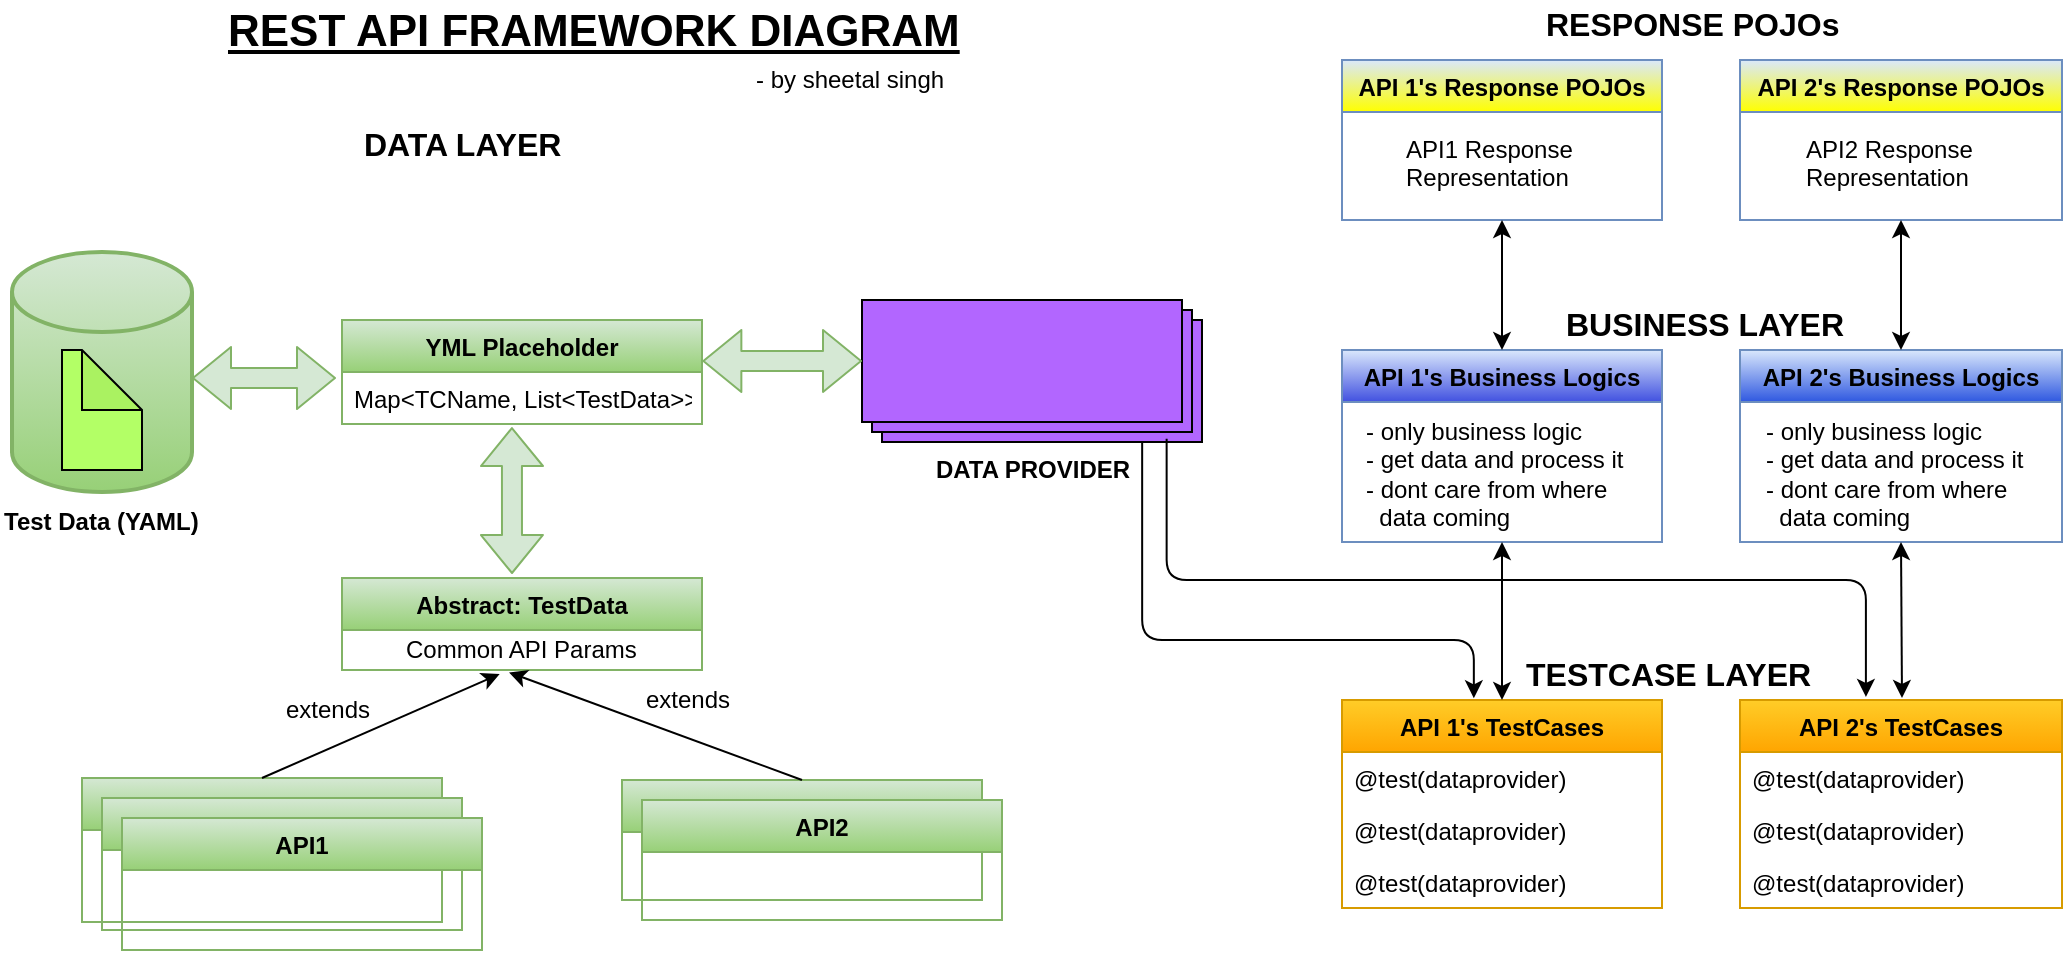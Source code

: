 <mxfile version="11.2.1" type="device" pages="1"><diagram id="SZpWBZrNSqp67JlhAAzo" name="Page-1"><mxGraphModel dx="1038" dy="550" grid="1" gridSize="10" guides="1" tooltips="1" connect="1" arrows="1" fold="1" page="1" pageScale="1" pageWidth="850" pageHeight="1100" math="0" shadow="0"><root><mxCell id="0"/><mxCell id="1" parent="0"/><mxCell id="aJc-wUB0XG0d1cSGUBJK-16" value="" style="strokeWidth=2;html=1;shape=mxgraph.flowchart.database;whiteSpace=wrap;fillColor=#d5e8d4;strokeColor=#82b366;gradientColor=#97d077;" parent="1" vertex="1"><mxGeometry x="15" y="376" width="90" height="120" as="geometry"/></mxCell><mxCell id="aJc-wUB0XG0d1cSGUBJK-21" value="" style="shape=note;whiteSpace=wrap;html=1;backgroundOutline=1;darkOpacity=0.05;fillColor=#B3FF66;" parent="1" vertex="1"><mxGeometry x="40" y="425" width="40" height="60" as="geometry"/></mxCell><mxCell id="aJc-wUB0XG0d1cSGUBJK-32" value="&lt;span style=&quot;font-family: &amp;#34;helvetica&amp;#34; , &amp;#34;arial&amp;#34; , sans-serif ; font-size: 0px&quot;&gt;%3CmxGraphModel%3E%3Croot%3E%3CmxCell%20id%3D%220%22%2F%3E%3CmxCell%20id%3D%221%22%20parent%3D%220%22%2F%3E%3CmxCell%20id%3D%222%22%20value%3D%22POJO%20For%20API1's%26lt%3Bbr%26gt%3BTestData%22%20style%3D%22text%3Bhtml%3D1%3Bresizable%3D0%3Bpoints%3D%5B%5D%3Bautosize%3D1%3Balign%3Dleft%3BverticalAlign%3Dtop%3BspacingTop%3D-4%3B%22%20vertex%3D%221%22%20parent%3D%221%22%3E%3CmxGeometry%20x%3D%22205%22%20y%3D%22405%22%20width%3D%22110%22%20height%3D%2230%22%20as%3D%22geometry%22%2F%3E%3C%2FmxCell%3E%3C%2Froot%3E%3C%2FmxGraphModel%3E&lt;/span&gt;" style="text;html=1;resizable=0;points=[];autosize=1;align=left;verticalAlign=top;spacingTop=-4;" parent="1" vertex="1"><mxGeometry x="234" y="625" width="20" height="20" as="geometry"/></mxCell><mxCell id="aJc-wUB0XG0d1cSGUBJK-38" value="Abstract: TestData" style="swimlane;fontStyle=1;childLayout=stackLayout;horizontal=1;startSize=26;fillColor=#d5e8d4;horizontalStack=0;resizeParent=1;resizeParentMax=0;resizeLast=0;collapsible=1;marginBottom=0;strokeColor=#82b366;gradientColor=#97d077;" parent="1" vertex="1"><mxGeometry x="180" y="539" width="180" height="46" as="geometry"/></mxCell><mxCell id="JmNdHLvtyLfAaEEOePEz-6" value="&amp;nbsp; &amp;nbsp; &amp;nbsp; &amp;nbsp; &amp;nbsp;Common API Params" style="text;html=1;resizable=0;points=[];autosize=1;align=left;verticalAlign=top;spacingTop=-4;" vertex="1" parent="aJc-wUB0XG0d1cSGUBJK-38"><mxGeometry y="26" width="180" height="20" as="geometry"/></mxCell><mxCell id="aJc-wUB0XG0d1cSGUBJK-49" value="YML Placeholder" style="swimlane;fontStyle=1;childLayout=stackLayout;horizontal=1;startSize=26;fillColor=#d5e8d4;horizontalStack=0;resizeParent=1;resizeParentMax=0;resizeLast=0;collapsible=1;marginBottom=0;gradientColor=#97d077;strokeColor=#82b366;" parent="1" vertex="1"><mxGeometry x="180" y="410" width="180" height="52" as="geometry"/></mxCell><mxCell id="aJc-wUB0XG0d1cSGUBJK-50" value="Map&lt;TCName, List&lt;TestData&gt;&gt;" style="text;strokeColor=none;fillColor=none;align=left;verticalAlign=top;spacingLeft=4;spacingRight=4;overflow=hidden;rotatable=0;points=[[0,0.5],[1,0.5]];portConstraint=eastwest;" parent="aJc-wUB0XG0d1cSGUBJK-49" vertex="1"><mxGeometry y="26" width="180" height="26" as="geometry"/></mxCell><mxCell id="aJc-wUB0XG0d1cSGUBJK-55" value="API 1's TestCases" style="swimlane;fontStyle=1;childLayout=stackLayout;horizontal=1;startSize=26;fillColor=#ffcd28;horizontalStack=0;resizeParent=1;resizeParentMax=0;resizeLast=0;collapsible=1;marginBottom=0;strokeColor=#d79b00;gradientColor=#ffa500;" parent="1" vertex="1"><mxGeometry x="680" y="600" width="160" height="104" as="geometry"/></mxCell><mxCell id="aJc-wUB0XG0d1cSGUBJK-56" value="@test(dataprovider)" style="text;strokeColor=none;fillColor=none;align=left;verticalAlign=top;spacingLeft=4;spacingRight=4;overflow=hidden;rotatable=0;points=[[0,0.5],[1,0.5]];portConstraint=eastwest;" parent="aJc-wUB0XG0d1cSGUBJK-55" vertex="1"><mxGeometry y="26" width="160" height="26" as="geometry"/></mxCell><mxCell id="aJc-wUB0XG0d1cSGUBJK-57" value="@test(dataprovider)" style="text;strokeColor=none;fillColor=none;align=left;verticalAlign=top;spacingLeft=4;spacingRight=4;overflow=hidden;rotatable=0;points=[[0,0.5],[1,0.5]];portConstraint=eastwest;" parent="aJc-wUB0XG0d1cSGUBJK-55" vertex="1"><mxGeometry y="52" width="160" height="26" as="geometry"/></mxCell><mxCell id="aJc-wUB0XG0d1cSGUBJK-58" value="@test(dataprovider)" style="text;strokeColor=none;fillColor=none;align=left;verticalAlign=top;spacingLeft=4;spacingRight=4;overflow=hidden;rotatable=0;points=[[0,0.5],[1,0.5]];portConstraint=eastwest;" parent="aJc-wUB0XG0d1cSGUBJK-55" vertex="1"><mxGeometry y="78" width="160" height="26" as="geometry"/></mxCell><mxCell id="aJc-wUB0XG0d1cSGUBJK-59" value="API 2's TestCases" style="swimlane;fontStyle=1;childLayout=stackLayout;horizontal=1;startSize=26;fillColor=#ffcd28;horizontalStack=0;resizeParent=1;resizeParentMax=0;resizeLast=0;collapsible=1;marginBottom=0;gradientColor=#ffa500;strokeColor=#d79b00;" parent="1" vertex="1"><mxGeometry x="879" y="600" width="161" height="104" as="geometry"/></mxCell><mxCell id="aJc-wUB0XG0d1cSGUBJK-60" value="@test(dataprovider)" style="text;strokeColor=none;fillColor=none;align=left;verticalAlign=top;spacingLeft=4;spacingRight=4;overflow=hidden;rotatable=0;points=[[0,0.5],[1,0.5]];portConstraint=eastwest;" parent="aJc-wUB0XG0d1cSGUBJK-59" vertex="1"><mxGeometry y="26" width="161" height="26" as="geometry"/></mxCell><mxCell id="aJc-wUB0XG0d1cSGUBJK-61" value="@test(dataprovider)" style="text;strokeColor=none;fillColor=none;align=left;verticalAlign=top;spacingLeft=4;spacingRight=4;overflow=hidden;rotatable=0;points=[[0,0.5],[1,0.5]];portConstraint=eastwest;" parent="aJc-wUB0XG0d1cSGUBJK-59" vertex="1"><mxGeometry y="52" width="161" height="26" as="geometry"/></mxCell><mxCell id="aJc-wUB0XG0d1cSGUBJK-62" value="@test(dataprovider)" style="text;strokeColor=none;fillColor=none;align=left;verticalAlign=top;spacingLeft=4;spacingRight=4;overflow=hidden;rotatable=0;points=[[0,0.5],[1,0.5]];portConstraint=eastwest;" parent="aJc-wUB0XG0d1cSGUBJK-59" vertex="1"><mxGeometry y="78" width="161" height="26" as="geometry"/></mxCell><mxCell id="aJc-wUB0XG0d1cSGUBJK-82" style="edgeStyle=orthogonalEdgeStyle;rounded=0;orthogonalLoop=1;jettySize=auto;html=1;" parent="1" edge="1"><mxGeometry relative="1" as="geometry"><mxPoint x="750" y="560" as="targetPoint"/><mxPoint x="750" y="560" as="sourcePoint"/></mxGeometry></mxCell><mxCell id="aJc-wUB0XG0d1cSGUBJK-65" value="&lt;b&gt;DATA PROVIDER&lt;/b&gt;" style="verticalLabelPosition=bottom;verticalAlign=top;html=1;shape=mxgraph.basic.layered_rect;dx=10;outlineConnect=0;strokeColor=#000000;fillColor=#B266FF;gradientColor=none;" parent="1" vertex="1"><mxGeometry x="440" y="400" width="170" height="71" as="geometry"/></mxCell><mxCell id="aJc-wUB0XG0d1cSGUBJK-70" value="API 1's Business Logics" style="swimlane;fontStyle=1;childLayout=stackLayout;horizontal=1;startSize=26;fillColor=#dae8fc;horizontalStack=0;resizeParent=1;resizeParentMax=0;resizeLast=0;collapsible=1;marginBottom=0;strokeColor=#6c8ebf;gradientColor=#4151E0;" parent="1" vertex="1"><mxGeometry x="680" y="425" width="160" height="96" as="geometry"/></mxCell><mxCell id="aJc-wUB0XG0d1cSGUBJK-74" value="API 2's Business Logics" style="swimlane;fontStyle=1;childLayout=stackLayout;horizontal=1;startSize=26;fillColor=#dae8fc;horizontalStack=0;resizeParent=1;resizeParentMax=0;resizeLast=0;collapsible=1;marginBottom=0;strokeColor=#6c8ebf;gradientColor=#2F58E0;" parent="1" vertex="1"><mxGeometry x="879" y="425" width="161" height="96" as="geometry"/></mxCell><mxCell id="aJc-wUB0XG0d1cSGUBJK-85" value="&lt;b&gt;&lt;font style=&quot;font-size: 16px&quot;&gt;BUSINESS LAYER&lt;/font&gt;&lt;/b&gt;" style="text;html=1;resizable=0;points=[];autosize=1;align=left;verticalAlign=top;spacingTop=-4;" parent="1" vertex="1"><mxGeometry x="790" y="400" width="150" height="20" as="geometry"/></mxCell><mxCell id="aJc-wUB0XG0d1cSGUBJK-86" value="&lt;b&gt;&lt;font style=&quot;font-size: 16px&quot;&gt;DATA LAYER&lt;/font&gt;&lt;/b&gt;" style="text;html=1;resizable=0;points=[];autosize=1;align=left;verticalAlign=top;spacingTop=-4;" parent="1" vertex="1"><mxGeometry x="189" y="310" width="110" height="20" as="geometry"/></mxCell><mxCell id="aJc-wUB0XG0d1cSGUBJK-87" value="&lt;b&gt;&lt;font style=&quot;font-size: 16px&quot;&gt;TESTCASE LAYER&lt;/font&gt;&lt;/b&gt;" style="text;html=1;resizable=0;points=[];autosize=1;align=left;verticalAlign=top;spacingTop=-4;" parent="1" vertex="1"><mxGeometry x="770" y="575" width="160" height="20" as="geometry"/></mxCell><mxCell id="aJc-wUB0XG0d1cSGUBJK-88" value="API 1's Response POJOs" style="swimlane;fontStyle=1;childLayout=stackLayout;horizontal=1;startSize=26;fillColor=#dae8fc;horizontalStack=0;resizeParent=1;resizeParentMax=0;resizeLast=0;collapsible=1;marginBottom=0;strokeColor=#6c8ebf;gradientColor=#FFFF00;" parent="1" vertex="1"><mxGeometry x="680" y="280" width="160" height="80" as="geometry"/></mxCell><mxCell id="aJc-wUB0XG0d1cSGUBJK-89" value="API 2's Response POJOs" style="swimlane;fontStyle=1;childLayout=stackLayout;horizontal=1;startSize=26;fillColor=#dae8fc;horizontalStack=0;resizeParent=1;resizeParentMax=0;resizeLast=0;collapsible=1;marginBottom=0;strokeColor=#6c8ebf;gradientColor=#FFFF00;" parent="1" vertex="1"><mxGeometry x="879" y="280" width="161" height="80" as="geometry"/></mxCell><mxCell id="aJc-wUB0XG0d1cSGUBJK-90" value="&lt;b&gt;&lt;font style=&quot;font-size: 16px&quot;&gt;RESPONSE POJOs&lt;/font&gt;&lt;/b&gt;" style="text;html=1;resizable=0;points=[];autosize=1;align=left;verticalAlign=top;spacingTop=-4;" parent="1" vertex="1"><mxGeometry x="780" y="250" width="160" height="20" as="geometry"/></mxCell><mxCell id="aJc-wUB0XG0d1cSGUBJK-93" value="" style="endArrow=classic;startArrow=classic;html=1;exitX=0.5;exitY=0;exitDx=0;exitDy=0;entryX=0.5;entryY=1;entryDx=0;entryDy=0;" parent="1" source="aJc-wUB0XG0d1cSGUBJK-70" target="aJc-wUB0XG0d1cSGUBJK-88" edge="1"><mxGeometry width="50" height="50" relative="1" as="geometry"><mxPoint x="615" y="409.5" as="sourcePoint"/><mxPoint x="665" y="359.5" as="targetPoint"/></mxGeometry></mxCell><mxCell id="aJc-wUB0XG0d1cSGUBJK-94" value="" style="endArrow=classic;startArrow=classic;html=1;entryX=0.5;entryY=1;entryDx=0;entryDy=0;" parent="1" source="aJc-wUB0XG0d1cSGUBJK-74" target="aJc-wUB0XG0d1cSGUBJK-89" edge="1"><mxGeometry width="50" height="50" relative="1" as="geometry"><mxPoint x="770" y="435" as="sourcePoint"/><mxPoint x="960" y="390" as="targetPoint"/></mxGeometry></mxCell><mxCell id="aJc-wUB0XG0d1cSGUBJK-95" value="" style="edgeStyle=elbowEdgeStyle;elbow=vertical;endArrow=classic;html=1;entryX=0.391;entryY=-0.015;entryDx=0;entryDy=0;exitX=0.896;exitY=0.977;exitDx=0;exitDy=0;exitPerimeter=0;entryPerimeter=0;" parent="1" source="aJc-wUB0XG0d1cSGUBJK-65" target="aJc-wUB0XG0d1cSGUBJK-59" edge="1"><mxGeometry width="50" height="50" relative="1" as="geometry"><mxPoint x="640" y="570" as="sourcePoint"/><mxPoint x="504" y="500" as="targetPoint"/><Array as="points"><mxPoint x="620" y="540"/><mxPoint x="780" y="570"/></Array></mxGeometry></mxCell><mxCell id="aJc-wUB0XG0d1cSGUBJK-96" value="" style="edgeStyle=elbowEdgeStyle;elbow=vertical;endArrow=classic;html=1;entryX=0.412;entryY=-0.008;entryDx=0;entryDy=0;entryPerimeter=0;exitX=0.824;exitY=1;exitDx=0;exitDy=0;exitPerimeter=0;" parent="1" source="aJc-wUB0XG0d1cSGUBJK-65" target="aJc-wUB0XG0d1cSGUBJK-55" edge="1"><mxGeometry width="50" height="50" relative="1" as="geometry"><mxPoint x="642" y="568" as="sourcePoint"/><mxPoint x="970" y="610" as="targetPoint"/><Array as="points"><mxPoint x="620" y="570"/><mxPoint x="680" y="590"/></Array></mxGeometry></mxCell><mxCell id="aJc-wUB0XG0d1cSGUBJK-97" value="" style="endArrow=classic;startArrow=classic;html=1;entryX=0.5;entryY=1;entryDx=0;entryDy=0;" parent="1" target="aJc-wUB0XG0d1cSGUBJK-74" edge="1"><mxGeometry width="50" height="50" relative="1" as="geometry"><mxPoint x="960" y="599" as="sourcePoint"/><mxPoint x="980" y="530" as="targetPoint"/></mxGeometry></mxCell><mxCell id="aJc-wUB0XG0d1cSGUBJK-99" value="" style="endArrow=classic;startArrow=classic;html=1;entryX=0.5;entryY=1;entryDx=0;entryDy=0;exitX=0.5;exitY=0;exitDx=0;exitDy=0;" parent="1" source="aJc-wUB0XG0d1cSGUBJK-55" target="aJc-wUB0XG0d1cSGUBJK-70" edge="1"><mxGeometry width="50" height="50" relative="1" as="geometry"><mxPoint x="970" y="609" as="sourcePoint"/><mxPoint x="969.5" y="531" as="targetPoint"/></mxGeometry></mxCell><mxCell id="aJc-wUB0XG0d1cSGUBJK-102" value="&lt;b&gt;Test Data (YAML)&lt;/b&gt;" style="text;html=1;resizable=0;points=[];autosize=1;align=left;verticalAlign=top;spacingTop=-4;" parent="1" vertex="1"><mxGeometry x="9" y="501" width="110" height="20" as="geometry"/></mxCell><mxCell id="aJc-wUB0XG0d1cSGUBJK-103" value="&lt;b&gt;&lt;font style=&quot;font-size: 22px&quot;&gt;&lt;u&gt;REST API FRAMEWORK DIAGRAM&lt;/u&gt;&lt;/font&gt;&lt;/b&gt;" style="text;html=1;resizable=0;points=[];autosize=1;align=left;verticalAlign=top;spacingTop=-4;" parent="1" vertex="1"><mxGeometry x="121" y="250" width="380" height="20" as="geometry"/></mxCell><mxCell id="JmNdHLvtyLfAaEEOePEz-7" value="API1" style="swimlane;fontStyle=1;childLayout=stackLayout;horizontal=1;startSize=26;fillColor=#d5e8d4;horizontalStack=0;resizeParent=1;resizeParentMax=0;resizeLast=0;collapsible=1;marginBottom=0;strokeColor=#82b366;gradientColor=#97d077;" vertex="1" parent="1"><mxGeometry x="50" y="639" width="180" height="72" as="geometry"/></mxCell><mxCell id="JmNdHLvtyLfAaEEOePEz-9" value="API2" style="swimlane;fontStyle=1;childLayout=stackLayout;horizontal=1;startSize=26;fillColor=#d5e8d4;horizontalStack=0;resizeParent=1;resizeParentMax=0;resizeLast=0;collapsible=1;marginBottom=0;strokeColor=#82b366;gradientColor=#97d077;" vertex="1" parent="1"><mxGeometry x="320" y="640" width="180" height="60" as="geometry"/></mxCell><mxCell id="JmNdHLvtyLfAaEEOePEz-11" value="API1" style="swimlane;fontStyle=1;childLayout=stackLayout;horizontal=1;startSize=26;fillColor=#d5e8d4;horizontalStack=0;resizeParent=1;resizeParentMax=0;resizeLast=0;collapsible=1;marginBottom=0;strokeColor=#82b366;gradientColor=#97d077;" vertex="1" parent="1"><mxGeometry x="60" y="649" width="180" height="66" as="geometry"/></mxCell><mxCell id="JmNdHLvtyLfAaEEOePEz-17" value="API1" style="swimlane;fontStyle=1;childLayout=stackLayout;horizontal=1;startSize=26;fillColor=#d5e8d4;horizontalStack=0;resizeParent=1;resizeParentMax=0;resizeLast=0;collapsible=1;marginBottom=0;strokeColor=#82b366;gradientColor=#97d077;" vertex="1" parent="1"><mxGeometry x="70" y="659" width="180" height="66" as="geometry"/></mxCell><mxCell id="JmNdHLvtyLfAaEEOePEz-20" value="API2" style="swimlane;fontStyle=1;childLayout=stackLayout;horizontal=1;startSize=26;fillColor=#d5e8d4;horizontalStack=0;resizeParent=1;resizeParentMax=0;resizeLast=0;collapsible=1;marginBottom=0;strokeColor=#82b366;gradientColor=#97d077;" vertex="1" parent="1"><mxGeometry x="330" y="650" width="180" height="60" as="geometry"/></mxCell><mxCell id="JmNdHLvtyLfAaEEOePEz-22" value="" style="endArrow=classic;html=1;entryX=0.438;entryY=1.1;entryDx=0;entryDy=0;entryPerimeter=0;exitX=0.5;exitY=0;exitDx=0;exitDy=0;" edge="1" parent="1" source="JmNdHLvtyLfAaEEOePEz-7" target="JmNdHLvtyLfAaEEOePEz-6"><mxGeometry width="50" height="50" relative="1" as="geometry"><mxPoint x="10" y="870" as="sourcePoint"/><mxPoint x="60" y="820" as="targetPoint"/></mxGeometry></mxCell><mxCell id="JmNdHLvtyLfAaEEOePEz-23" value="" style="endArrow=classic;html=1;exitX=0.5;exitY=0;exitDx=0;exitDy=0;entryX=0.464;entryY=1.06;entryDx=0;entryDy=0;entryPerimeter=0;" edge="1" parent="1" source="JmNdHLvtyLfAaEEOePEz-9" target="JmNdHLvtyLfAaEEOePEz-6"><mxGeometry width="50" height="50" relative="1" as="geometry"><mxPoint x="10" y="870" as="sourcePoint"/><mxPoint x="60" y="820" as="targetPoint"/></mxGeometry></mxCell><mxCell id="JmNdHLvtyLfAaEEOePEz-25" value="extends" style="text;html=1;resizable=0;points=[];autosize=1;align=left;verticalAlign=top;spacingTop=-4;" vertex="1" parent="1"><mxGeometry x="150" y="595" width="60" height="20" as="geometry"/></mxCell><mxCell id="JmNdHLvtyLfAaEEOePEz-26" value="" style="shape=flexArrow;endArrow=classic;startArrow=classic;html=1;entryX=0.472;entryY=1.058;entryDx=0;entryDy=0;entryPerimeter=0;fillColor=#d5e8d4;strokeColor=#82b366;" edge="1" parent="1" target="aJc-wUB0XG0d1cSGUBJK-50"><mxGeometry width="50" height="50" relative="1" as="geometry"><mxPoint x="265" y="537" as="sourcePoint"/><mxPoint x="60" y="820" as="targetPoint"/></mxGeometry></mxCell><mxCell id="JmNdHLvtyLfAaEEOePEz-27" value="" style="shape=flexArrow;endArrow=classic;startArrow=classic;html=1;fillColor=#d5e8d4;strokeColor=#82b366;" edge="1" parent="1"><mxGeometry width="50" height="50" relative="1" as="geometry"><mxPoint x="105" y="439" as="sourcePoint"/><mxPoint x="177" y="439" as="targetPoint"/></mxGeometry></mxCell><mxCell id="JmNdHLvtyLfAaEEOePEz-28" value="" style="shape=flexArrow;endArrow=classic;startArrow=classic;html=1;entryX=0;entryY=0;entryDx=0;entryDy=30.5;entryPerimeter=0;exitX=1.001;exitY=0.394;exitDx=0;exitDy=0;exitPerimeter=0;fillColor=#d5e8d4;strokeColor=#82b366;" edge="1" parent="1" source="aJc-wUB0XG0d1cSGUBJK-49" target="aJc-wUB0XG0d1cSGUBJK-65"><mxGeometry width="50" height="50" relative="1" as="geometry"><mxPoint x="10" y="870" as="sourcePoint"/><mxPoint x="60" y="820" as="targetPoint"/></mxGeometry></mxCell><mxCell id="JmNdHLvtyLfAaEEOePEz-30" value="extends" style="text;html=1;resizable=0;points=[];autosize=1;align=left;verticalAlign=top;spacingTop=-4;" vertex="1" parent="1"><mxGeometry x="330" y="590" width="60" height="20" as="geometry"/></mxCell><mxCell id="JmNdHLvtyLfAaEEOePEz-31" value="- only business logic&lt;br&gt;- get data and process it&lt;br&gt;- dont care from where &lt;br&gt;&amp;nbsp; data coming" style="text;html=1;resizable=0;points=[];autosize=1;align=left;verticalAlign=top;spacingTop=-4;" vertex="1" parent="1"><mxGeometry x="690" y="456" width="140" height="60" as="geometry"/></mxCell><mxCell id="JmNdHLvtyLfAaEEOePEz-32" value="API1 Response &lt;br&gt;Representation" style="text;html=1;resizable=0;points=[];autosize=1;align=left;verticalAlign=top;spacingTop=-4;" vertex="1" parent="1"><mxGeometry x="710" y="315" width="100" height="30" as="geometry"/></mxCell><mxCell id="JmNdHLvtyLfAaEEOePEz-35" value="API2 Response&amp;nbsp;&lt;br&gt;Representation" style="text;html=1;resizable=0;points=[];autosize=1;align=left;verticalAlign=top;spacingTop=-4;" vertex="1" parent="1"><mxGeometry x="909.5" y="315" width="100" height="30" as="geometry"/></mxCell><mxCell id="JmNdHLvtyLfAaEEOePEz-37" value="- only business logic&lt;br&gt;- get data and process it&lt;br&gt;- dont care from where&amp;nbsp;&lt;br&gt;&amp;nbsp; data coming" style="text;html=1;resizable=0;points=[];autosize=1;align=left;verticalAlign=top;spacingTop=-4;" vertex="1" parent="1"><mxGeometry x="889.5" y="456" width="140" height="60" as="geometry"/></mxCell><mxCell id="JmNdHLvtyLfAaEEOePEz-38" value="- by sheetal singh" style="text;html=1;resizable=0;points=[];autosize=1;align=left;verticalAlign=top;spacingTop=-4;" vertex="1" parent="1"><mxGeometry x="385" y="280" width="110" height="20" as="geometry"/></mxCell></root></mxGraphModel></diagram></mxfile>